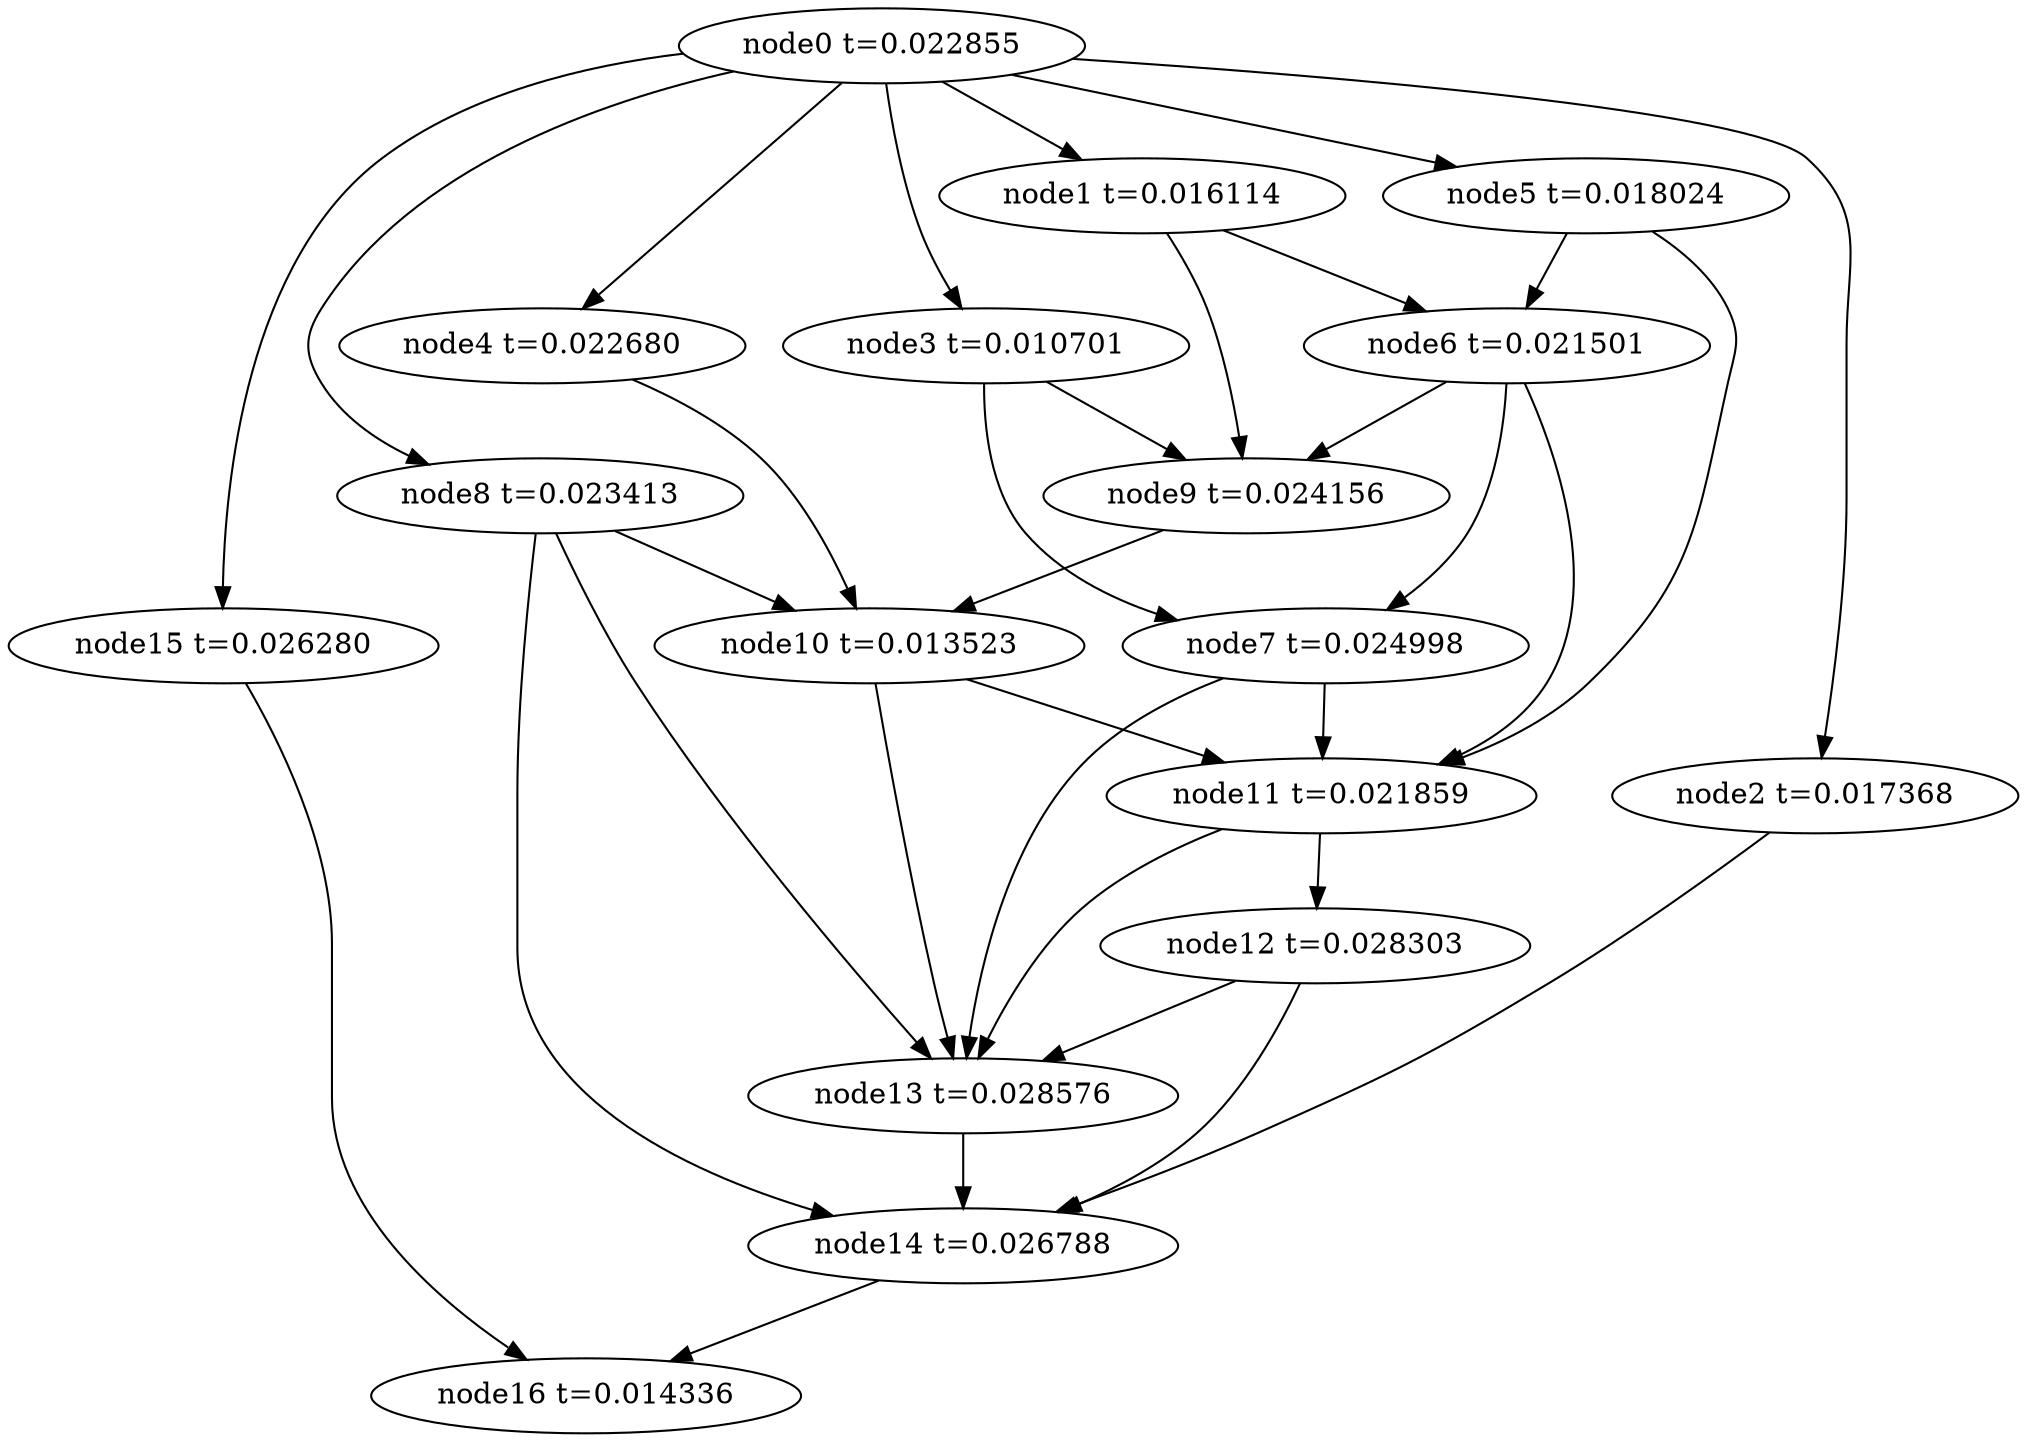 digraph g{
	node16[label="node16 t=0.014336"]
	node15 -> node16
	node15[label="node15 t=0.026280"];
	node14 -> node16
	node14[label="node14 t=0.026788"];
	node13 -> node14
	node13[label="node13 t=0.028576"];
	node12 -> node14
	node12 -> node13
	node12[label="node12 t=0.028303"];
	node11 -> node13
	node11 -> node12
	node11[label="node11 t=0.021859"];
	node10 -> node13
	node10 -> node11
	node10[label="node10 t=0.013523"];
	node9 -> node10
	node9[label="node9 t=0.024156"];
	node8 -> node14
	node8 -> node13
	node8 -> node10
	node8[label="node8 t=0.023413"];
	node7 -> node13
	node7 -> node11
	node7[label="node7 t=0.024998"];
	node6 -> node11
	node6 -> node9
	node6 -> node7
	node6[label="node6 t=0.021501"];
	node5 -> node11
	node5 -> node6
	node5[label="node5 t=0.018024"];
	node4 -> node10
	node4[label="node4 t=0.022680"];
	node3 -> node9
	node3 -> node7
	node3[label="node3 t=0.010701"];
	node2 -> node14
	node2[label="node2 t=0.017368"];
	node1 -> node9
	node1 -> node6
	node1[label="node1 t=0.016114"];
	node0 -> node15
	node0 -> node8
	node0 -> node5
	node0 -> node4
	node0 -> node3
	node0 -> node2
	node0 -> node1
	node0[label="node0 t=0.022855"];
}
